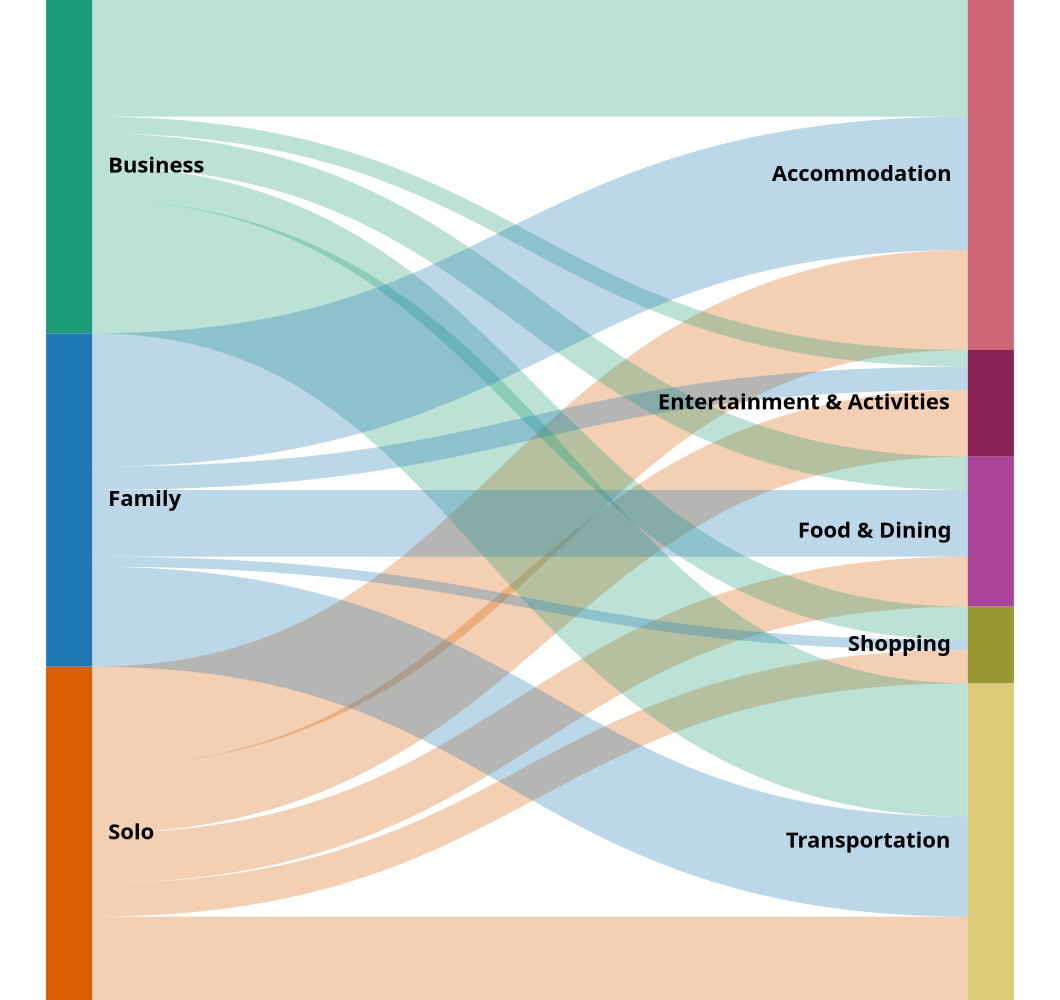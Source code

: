 {
  "$schema": "https://vega.github.io/schema/vega/v5.0.json",
  "width": 530,
  "height": 500,
  "data": [
    {
      "name": "travel_budget_plan",
      "values": {
        "aggregations": {
          "table": {
            "buckets": [
              {"key": {"stk1": "Solo", "stk2": "Accommodation"}, "doc_count": 30},
              {"key": {"stk1": "Solo", "stk2": "Transportation"}, "doc_count": 25},
              {"key": {"stk1": "Solo", "stk2": "Food & Dining"}, "doc_count": 15},
              {"key": {"stk1": "Solo", "stk2": "Entertainment & Activities"}, "doc_count": 20},
              {"key": {"stk1": "Solo", "stk2": "Shopping"}, "doc_count": 10},
        
              {"key": {"stk1": "Business", "stk2": "Accommodation"}, "doc_count": 35},
              {"key": {"stk1": "Business", "stk2": "Transportation"}, "doc_count": 40},
              {"key": {"stk1": "Business", "stk2": "Food & Dining"}, "doc_count": 10},
              {"key": {"stk1": "Business", "stk2": "Entertainment & Activities"}, "doc_count": 5},
              {"key": {"stk1": "Business", "stk2": "Shopping"}, "doc_count": 10},
        
              {"key": {"stk1": "Family", "stk2": "Accommodation"}, "doc_count": 40},
              {"key": {"stk1": "Family", "stk2": "Transportation"}, "doc_count": 30},
              {"key": {"stk1": "Family", "stk2": "Food & Dining"}, "doc_count": 20},
              {"key": {"stk1": "Family", "stk2": "Entertainment & Activities"}, "doc_count": 7},
              {"key": {"stk1": "Family", "stk2": "Shopping"}, "doc_count": 3}
            ]
          }
        }
      },
      "format": { "property": "aggregations.table.buckets" },
      "transform": [
        { "type": "formula", "expr": "datum.key.stk1", "as": "stk1" },
        { "type": "formula", "expr": "datum.key.stk2", "as": "stk2" },
        { "type": "formula", "expr": "datum.doc_count", "as": "size" }
      ]
    },
    {
      "name": "nodes",
      "source": "travel_budget_plan",
      "transform": [
        {
          "type": "filter",
          "expr": "!groupSelector || groupSelector.stk1 == datum.stk1 || groupSelector.stk2 == datum.stk2"
        },
        { "type": "formula", "expr": "datum.stk1+datum.stk2", "as": "key" },
        {
          "type": "fold",
          "fields": ["stk1", "stk2"],
          "as": ["stack", "grpId"]
        },
        {
          "type": "formula",
          "expr": "datum.stack == 'stk1' ? datum.stk1+' '+datum.stk2 : datum.stk2+' '+datum.stk1",
          "as": "sortField"
        },
        {
          "type": "stack",
          "groupby": ["stack"],
          "sort": { "field": "sortField", "order": "descending" },
          "field": "size"
        },
        { "type": "formula", "expr": "(datum.y0+datum.y1)/2", "as": "yc" }
      ]
    },
    {
      "name": "groups",
      "source": "nodes",
      "transform": [
        {
          "type": "aggregate",
          "groupby": ["stack", "grpId"],
          "fields": ["size"],
          "ops": ["sum"],
          "as": ["total"]
        },
        {
          "type": "stack",
          "groupby": ["stack"],
          "sort": { "field": "grpId", "order": "descending" },
          "field": "total"
        },
        { "type": "formula", "expr": "scale('y', datum.y0)", "as": "scaledY0" },
        { "type": "formula", "expr": "scale('y', datum.y1)", "as": "scaledY1" },
        {
          "type": "formula",
          "expr": "datum.stack == 'stk1'",
          "as": "rightLabel"
        },
        {
          "type": "formula",
          "expr": "datum.total/domain('y')[1]",
          "as": "percentage"
        }
      ]
    },
    {
      "name": "destinationNodes",
      "source": "nodes",
      "transform": [{ "type": "filter", "expr": "datum.stack == 'stk2'" }]
    },
    {
      "name": "edges",
      "source": "nodes",
      "transform": [
        { "type": "filter", "expr": "datum.stack == 'stk1'" },
        {
          "type": "lookup",
          "from": "destinationNodes",
          "key": "key",
          "fields": ["key"],
          "as": ["target"]
        },
        {
          "type": "linkpath",
          "orient": "horizontal",
          "shape": "diagonal",
          "sourceY": { "expr": "scale('y', datum.yc)" },
          "sourceX": { "expr": "scale('x', 'stk1') + bandwidth('x')" },
          "targetY": { "expr": "scale('y', datum.target.yc)" },
          "targetX": { "expr": "scale('x', 'stk2')" }
        },
        {
          "type": "formula",
          "expr": "range('y')[0]-scale('y', datum.size)",
          "as": "strokeWidth"
        },
        {
          "type": "formula",
          "expr": "datum.size/domain('y')[1]",
          "as": "percentage"
        }
      ]
    }
  ],
  "scales": [
    {
      "name": "x",
      "type": "band",
      "range": "width",
      "domain": ["stk1", "stk2"],
      "paddingOuter": 0.05,
      "paddingInner": 0.95
    },
    {
      "name": "y",
      "type": "linear",
      "range": "height",
      "domain": { "data": "nodes", "field": "y1" }
    },
    {
      "name": "color",
      "type": "ordinal",
      "domain": [
        "Business", "Family", "Solo", 
        "Accommodation", "Entertainment & Activities", "Food & Dining", 
        "Transportation", "Shopping"
      ],
      "range": [
        "#1b9e77", "#1f78b4", "#d95f02", 
        "#CC6677", "#882255", "#AA4499", 
        "#DDCC77", "#999933"
      ]
    }
  ],
  "marks": [
    {
      "type": "path",
      "name": "edgeMark",
      "from": { "data": "edges" },
      "clip": true,
      "encode": {
        "update": {
          "stroke": [
            {
              "test": "groupSelector && groupSelector.stack=='stk1'",
              "scale": "color",
              "field": "stk2"
            },
            { "scale": "color", "field": "stk1" }
          ],
          "strokeWidth": { "field": "strokeWidth" },
          "path": { "field": "path" },
          "strokeOpacity": {
            "signal": "!groupSelector && (groupHover.stk1 == datum.stk1 || groupHover.stk2 == datum.stk2) ? 0.9 : 0.3"
          },
          "zindex": {
            "signal": "!groupSelector && (groupHover.stk1 == datum.stk1 || groupHover.stk2 == datum.stk2) ? 1 : 0"
          },
          "tooltip": {
            "signal": "'Type Of Trip: ' + datum.stk1 + ' | Budget Category: ' + datum.stk2 + ' | Percentage of Budget: ' + format(datum.size, ',.0f') + '%'"
          }
        },
        "hover": {
          "strokeOpacity": { "value": 1 }
        }
      }
    },
    {
      "type": "rect",
      "name": "groupMark",
      "from": { "data": "groups" },
      "encode": {
        "enter": {
          "fill": { "scale": "color", "field": "grpId" },
          "width": { "scale": "x", "band": 1 }
        },
        "update": {
          "x": { "scale": "x", "field": "stack" },
          "y": { "field": "scaledY0" },
          "y2": { "field": "scaledY1" },
          "fillOpacity": { "value": 1 },
          "tooltip": {
            "signal": "datum.grpId + '   ' + format(datum.total, ',.0f') + '   (' + format(datum.percentage, '.1%') + ')'"
          }
        },
        "hover": {
          "fillOpacity": { "value": 1 }
        }
      }
    },
    {
      "type": "text",
      "from": { "data": "groups" },
      "interactive": false,
      "encode": {
        "update": {
          "x": {
            "signal": "scale('x', datum.stack) + (datum.rightLabel ? bandwidth('x') + 8 : -8)"
          },
          "yc": { "signal": "(datum.scaledY0 + datum.scaledY1)/2" },
          "align": { "signal": "datum.rightLabel ? 'left' : 'right'" },
          "baseline": { "value": "middle" },
          "fontWeight": { "value": "bold" },
          "text": {
            "signal": "abs(datum.scaledY0-datum.scaledY1) > 13 ? datum.grpId : ''"
          }
        }
      }
    },
    {
      "type": "group",
      "data": [
        {
          "name": "dataForShowAll",
          "values": [{}],
          "transform": [{ "type": "filter", "expr": "groupSelector" }]
        }
      ],
      "encode": {
        "enter": {
          "xc": { "signal": "width/2" },
          "y": { "value": 30 },
          "width": { "value": 80 },
          "height": { "value": 30 }
        }
      },
      "marks": [
        {
          "type": "group",
          "name": "groupReset",
          "from": { "data": "dataForShowAll" },
          "encode": {
            "enter": {
              "cornerRadius": { "value": 6 },
              "fill": { "value": "#f5f5f5" },
              "stroke": { "value": "#c1c1c1" },
              "strokeWidth": { "value": 2 },
              "height": {
                "field": { "group": "height" }
              },
              "width": {
                "field": { "group": "width" }
              }
            },
            "update": {
              "opacity": { "value": 1 }
            },
            "hover": {
              "opacity": { "value": 1 }
            }
          },
          "marks": [
            {
              "type": "text",
              "interactive": false,
              "encode": {
                "enter": {
                  "xc": {
                    "field": { "group": "width" },
                    "mult": 0.5
                  },
                  "yc": {
                    "field": { "group": "height" },
                    "mult": 0.5,
                    "offset": -2
                  },
                  "align": { "value": "center" },
                  "baseline": { "value": "middle" },
                  "fontWeight": { "value": "bold" },
                  "text": { "value": "Show All" }
                }
              }
            }
          ]
        }
      ]
    }
  ],
  "signals": [
    {
      "name": "groupHover",
      "value": {},
      "on": [
        {
          "events": "@groupMark:mouseover",
          "update": "{stk1:datum.stack=='stk1' && datum.grpId, stk2:datum.stack=='stk2' && datum.grpId}"
        },
        { "events": "mouseout", "update": "{}" }
      ]
    },
    {
      "name": "groupSelector",
      "value": false,
      "on": [
        {
          "events": "@groupMark:click!",
          "update": "{stack:datum.stack, stk1:datum.stack=='stk1' && datum.grpId, stk2:datum.stack=='stk2' && datum.grpId}"
        },
        {
          "events": [
            { "type": "click", "markname": "groupReset" },
            { "type": "dblclick" }
          ],
          "update": "false"
        }
      ]
    }
  ]
}